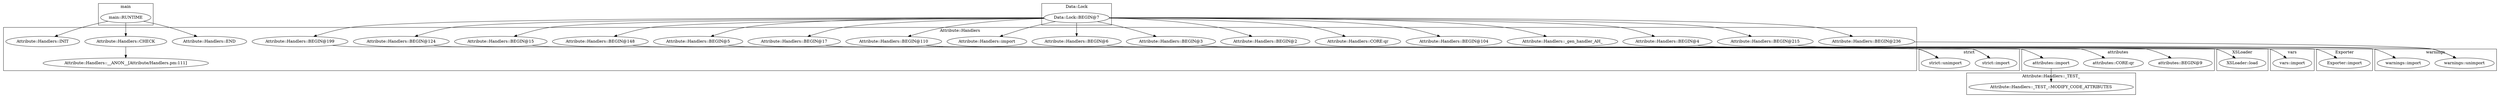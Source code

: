digraph {
graph [overlap=false]
subgraph cluster_warnings {
	label="warnings";
	"warnings::unimport";
	"warnings::import";
}
subgraph cluster_vars {
	label="vars";
	"vars::import";
}
subgraph cluster_strict {
	label="strict";
	"strict::import";
	"strict::unimport";
}
subgraph cluster_attributes {
	label="attributes";
	"attributes::BEGIN@9";
	"attributes::CORE:qr";
	"attributes::import";
}
subgraph cluster_XSLoader {
	label="XSLoader";
	"XSLoader::load";
}
subgraph cluster_Attribute_Handlers {
	label="Attribute::Handlers";
	"Attribute::Handlers::END";
	"Attribute::Handlers::CHECK";
	"Attribute::Handlers::__ANON__[Attribute/Handlers.pm:111]";
	"Attribute::Handlers::_gen_handler_AH_";
	"Attribute::Handlers::BEGIN@104";
	"Attribute::Handlers::CORE:qr";
	"Attribute::Handlers::BEGIN@2";
	"Attribute::Handlers::BEGIN@148";
	"Attribute::Handlers::BEGIN@110";
	"Attribute::Handlers::import";
	"Attribute::Handlers::BEGIN@199";
	"Attribute::Handlers::INIT";
	"Attribute::Handlers::BEGIN@17";
	"Attribute::Handlers::BEGIN@6";
	"Attribute::Handlers::BEGIN@3";
	"Attribute::Handlers::BEGIN@215";
	"Attribute::Handlers::BEGIN@4";
	"Attribute::Handlers::BEGIN@5";
	"Attribute::Handlers::BEGIN@15";
	"Attribute::Handlers::BEGIN@124";
	"Attribute::Handlers::BEGIN@236";
}
subgraph cluster_Exporter {
	label="Exporter";
	"Exporter::import";
}
subgraph cluster_main {
	label="main";
	"main::RUNTIME";
}
subgraph cluster_Data_Lock {
	label="Data::Lock";
	"Data::Lock::BEGIN@7";
}
subgraph cluster_Attribute_Handlers__TEST_ {
	label="Attribute::Handlers::_TEST_";
	"Attribute::Handlers::_TEST_::MODIFY_CODE_ATTRIBUTES";
}
"Attribute::Handlers::BEGIN@3" -> "Exporter::import";
"Data::Lock::BEGIN@7" -> "Attribute::Handlers::BEGIN@2";
"Data::Lock::BEGIN@7" -> "Attribute::Handlers::BEGIN@199";
"Data::Lock::BEGIN@7" -> "Attribute::Handlers::BEGIN@215";
"Data::Lock::BEGIN@7" -> "Attribute::Handlers::BEGIN@148";
"Data::Lock::BEGIN@7" -> "Attribute::Handlers::BEGIN@236";
"Attribute::Handlers::BEGIN@148" -> "strict::unimport";
"Attribute::Handlers::BEGIN@199" -> "strict::unimport";
"Attribute::Handlers::BEGIN@15" -> "strict::unimport";
"Attribute::Handlers::BEGIN@124" -> "strict::unimport";
"Data::Lock::BEGIN@7" -> "Attribute::Handlers::BEGIN@104";
"Attribute::Handlers::BEGIN@4" -> "warnings::import";
"Attribute::Handlers::CHECK" -> "Attribute::Handlers::__ANON__[Attribute/Handlers.pm:111]";
"Attribute::Handlers::BEGIN@6" -> "vars::import";
"Data::Lock::BEGIN@7" -> "Attribute::Handlers::BEGIN@6";
"Data::Lock::BEGIN@7" -> "Attribute::Handlers::BEGIN@17";
"Attribute::Handlers::BEGIN@5" -> "strict::import";
"Attribute::Handlers::BEGIN@17" -> "strict::import";
"Data::Lock::BEGIN@7" -> "Attribute::Handlers::CORE:qr";
"Data::Lock::BEGIN@7" -> "Attribute::Handlers::import";
"Data::Lock::BEGIN@7" -> "Attribute::Handlers::BEGIN@110";
"Data::Lock::BEGIN@7" -> "Attribute::Handlers::BEGIN@3";
"Attribute::Handlers::BEGIN@215" -> "warnings::unimport";
"Attribute::Handlers::BEGIN@236" -> "warnings::unimport";
"main::RUNTIME" -> "Attribute::Handlers::END";
"Attribute::Handlers::BEGIN@110" -> "attributes::import";
"main::RUNTIME" -> "Attribute::Handlers::CHECK";
"attributes::import" -> "Attribute::Handlers::_TEST_::MODIFY_CODE_ATTRIBUTES";
"Data::Lock::BEGIN@7" -> "Attribute::Handlers::_gen_handler_AH_";
"Attribute::Handlers::BEGIN@110" -> "attributes::BEGIN@9";
"Attribute::Handlers::BEGIN@110" -> "XSLoader::load";
"main::RUNTIME" -> "Attribute::Handlers::INIT";
"Attribute::Handlers::BEGIN@110" -> "attributes::CORE:qr";
"Data::Lock::BEGIN@7" -> "Attribute::Handlers::BEGIN@4";
"Data::Lock::BEGIN@7" -> "Attribute::Handlers::BEGIN@5";
"Data::Lock::BEGIN@7" -> "Attribute::Handlers::BEGIN@15";
"Data::Lock::BEGIN@7" -> "Attribute::Handlers::BEGIN@124";
}
